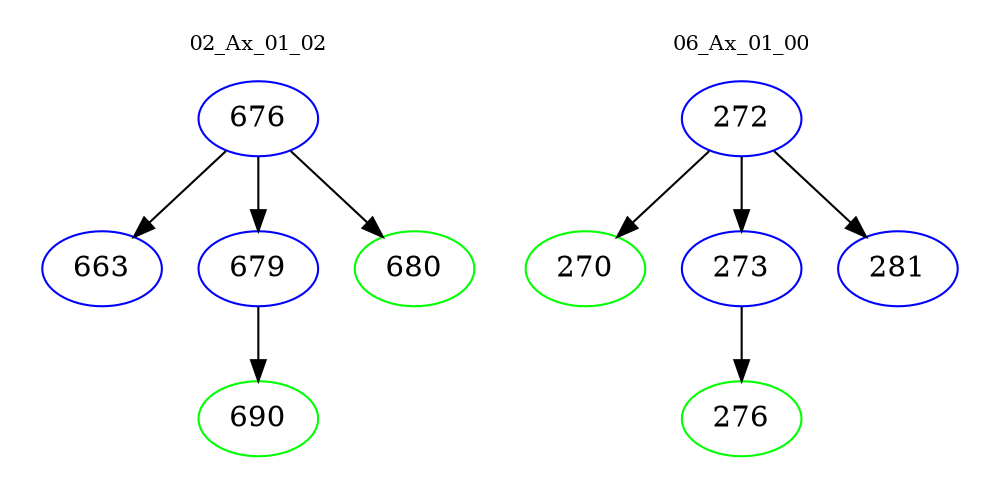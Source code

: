 digraph{
subgraph cluster_0 {
color = white
label = "02_Ax_01_02";
fontsize=10;
T0_676 [label="676", color="blue"]
T0_676 -> T0_663 [color="black"]
T0_663 [label="663", color="blue"]
T0_676 -> T0_679 [color="black"]
T0_679 [label="679", color="blue"]
T0_679 -> T0_690 [color="black"]
T0_690 [label="690", color="green"]
T0_676 -> T0_680 [color="black"]
T0_680 [label="680", color="green"]
}
subgraph cluster_1 {
color = white
label = "06_Ax_01_00";
fontsize=10;
T1_272 [label="272", color="blue"]
T1_272 -> T1_270 [color="black"]
T1_270 [label="270", color="green"]
T1_272 -> T1_273 [color="black"]
T1_273 [label="273", color="blue"]
T1_273 -> T1_276 [color="black"]
T1_276 [label="276", color="green"]
T1_272 -> T1_281 [color="black"]
T1_281 [label="281", color="blue"]
}
}
